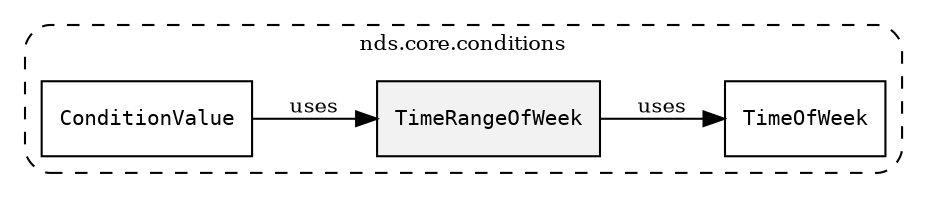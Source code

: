 /**
 * This dot file creates symbol collaboration diagram for TimeRangeOfWeek.
 */
digraph ZSERIO
{
    node [shape=box, fontsize=10];
    rankdir="LR";
    fontsize=10;
    tooltip="TimeRangeOfWeek collaboration diagram";

    subgraph "cluster_nds.core.conditions"
    {
        style="dashed, rounded";
        label="nds.core.conditions";
        tooltip="Package nds.core.conditions";
        href="../../../content/packages/nds.core.conditions.html#Package-nds-core-conditions";
        target="_parent";

        "TimeRangeOfWeek" [style="filled", fillcolor="#0000000D", target="_parent", label=<<font face="monospace"><table align="center" border="0" cellspacing="0" cellpadding="0"><tr><td href="../../../content/packages/nds.core.conditions.html#Structure-TimeRangeOfWeek" title="Structure defined in nds.core.conditions">TimeRangeOfWeek</td></tr></table></font>>];
        "TimeOfWeek" [target="_parent", label=<<font face="monospace"><table align="center" border="0" cellspacing="0" cellpadding="0"><tr><td href="../../../content/packages/nds.core.conditions.html#Subtype-TimeOfWeek" title="Subtype defined in nds.core.conditions">TimeOfWeek</td></tr></table></font>>];
        "ConditionValue" [target="_parent", label=<<font face="monospace"><table align="center" border="0" cellspacing="0" cellpadding="0"><tr><td href="../../../content/packages/nds.core.conditions.html#Choice-ConditionValue" title="Choice defined in nds.core.conditions">ConditionValue</td></tr></table></font>>];
    }

    "TimeRangeOfWeek" -> "TimeOfWeek" [label="uses", fontsize=10];
    "ConditionValue" -> "TimeRangeOfWeek" [label="uses", fontsize=10];
}
